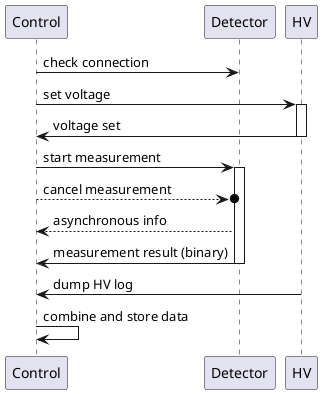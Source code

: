 @startuml
participant Control
participant Detector
participant HV

Control -> Detector: check connection

Control -> HV: set voltage
activate HV
HV -> Control: voltage set
deactivate HV

Control -> Detector: start measurement
activate Detector

Control -->o Detector: cancel measurement

Detector --> Control: asynchronous info

Detector -> Control: measurement result (binary)
deactivate Detector

HV -> Control: dump HV log

Control -> Control: combine and store data

@enduml
